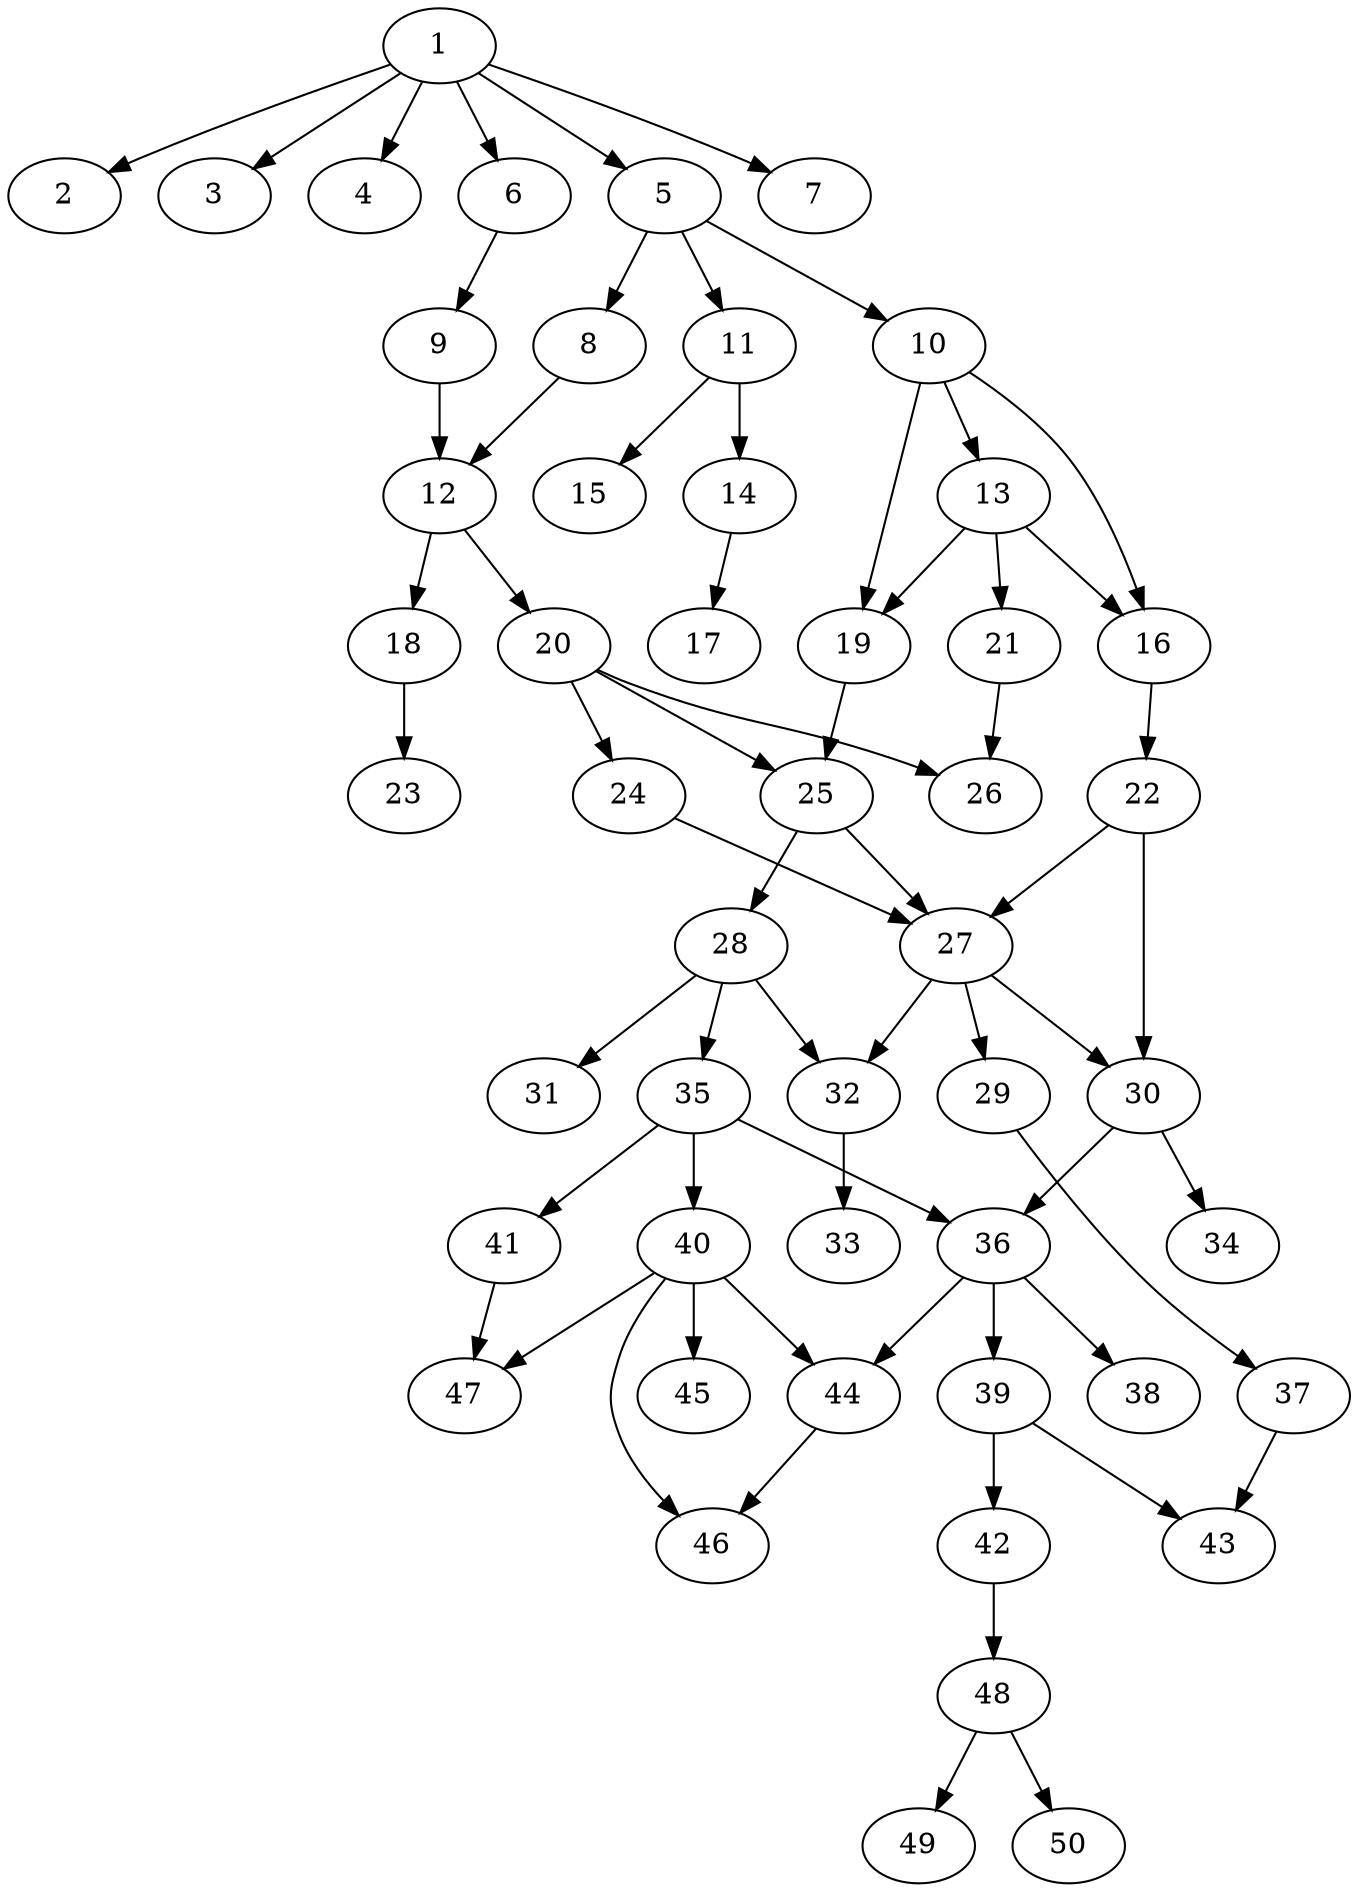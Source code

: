 // DAG automatically generated by daggen at Tue Jul 18 11:30:58 2017
// ./daggen --dot -n 50 --fat 0.2 --regular 0.2 --density 0.8 --jump 4 
digraph G {
  1 [size="68719476736", alpha="0.03"]
  1 -> 2 [size ="134217728"]
  1 -> 3 [size ="134217728"]
  1 -> 4 [size ="134217728"]
  1 -> 5 [size ="134217728"]
  1 -> 6 [size ="134217728"]
  1 -> 7 [size ="134217728"]
  2 [size="549755813888", alpha="0.16"]
  3 [size="648733310022", alpha="0.16"]
  4 [size="185975615384", alpha="0.15"]
  5 [size="231928233984", alpha="0.16"]
  5 -> 8 [size ="301989888"]
  5 -> 10 [size ="301989888"]
  5 -> 11 [size ="301989888"]
  6 [size="28991029248", alpha="0.03"]
  6 -> 9 [size ="75497472"]
  7 [size="134217728000", alpha="0.06"]
  8 [size="26300360926", alpha="0.19"]
  8 -> 12 [size ="411041792"]
  9 [size="422262651824", alpha="0.10"]
  9 -> 12 [size ="536870912"]
  10 [size="3755767700", alpha="0.16"]
  10 -> 13 [size ="75497472"]
  10 -> 16 [size ="75497472"]
  10 -> 19 [size ="75497472"]
  11 [size="641075126796", alpha="0.07"]
  11 -> 14 [size ="536870912"]
  11 -> 15 [size ="536870912"]
  12 [size="355812380664", alpha="0.05"]
  12 -> 18 [size ="536870912"]
  12 -> 20 [size ="536870912"]
  13 [size="1010332916818", alpha="0.00"]
  13 -> 16 [size ="679477248"]
  13 -> 19 [size ="679477248"]
  13 -> 21 [size ="679477248"]
  14 [size="271512508865", alpha="0.17"]
  14 -> 17 [size ="209715200"]
  15 [size="654460724988", alpha="0.06"]
  16 [size="7707032688", alpha="0.14"]
  16 -> 22 [size ="838860800"]
  17 [size="5410213852", alpha="0.12"]
  18 [size="1177328286", alpha="0.15"]
  18 -> 23 [size ="33554432"]
  19 [size="105171831135", alpha="0.19"]
  19 -> 25 [size ="75497472"]
  20 [size="3091677275", alpha="0.02"]
  20 -> 24 [size ="134217728"]
  20 -> 25 [size ="134217728"]
  20 -> 26 [size ="134217728"]
  21 [size="1584137733", alpha="0.12"]
  21 -> 26 [size ="75497472"]
  22 [size="8589934592", alpha="0.13"]
  22 -> 27 [size ="33554432"]
  22 -> 30 [size ="33554432"]
  23 [size="68719476736", alpha="0.04"]
  24 [size="212771911107", alpha="0.20"]
  24 -> 27 [size ="411041792"]
  25 [size="109611114275", alpha="0.12"]
  25 -> 27 [size ="301989888"]
  25 -> 28 [size ="301989888"]
  26 [size="368293445632", alpha="0.15"]
  27 [size="24563782130", alpha="0.02"]
  27 -> 29 [size ="679477248"]
  27 -> 30 [size ="679477248"]
  27 -> 32 [size ="679477248"]
  28 [size="549755813888", alpha="0.18"]
  28 -> 31 [size ="536870912"]
  28 -> 32 [size ="536870912"]
  28 -> 35 [size ="536870912"]
  29 [size="28991029248", alpha="0.03"]
  29 -> 37 [size ="75497472"]
  30 [size="368293445632", alpha="0.18"]
  30 -> 34 [size ="411041792"]
  30 -> 36 [size ="411041792"]
  31 [size="270023207474", alpha="0.20"]
  32 [size="323191419", alpha="0.11"]
  32 -> 33 [size ="33554432"]
  33 [size="2941297406", alpha="0.15"]
  34 [size="11014428342", alpha="0.07"]
  35 [size="13927481824", alpha="0.16"]
  35 -> 36 [size ="33554432"]
  35 -> 40 [size ="33554432"]
  35 -> 41 [size ="33554432"]
  36 [size="8589934592", alpha="0.04"]
  36 -> 38 [size ="33554432"]
  36 -> 39 [size ="33554432"]
  36 -> 44 [size ="33554432"]
  37 [size="8589934592", alpha="0.14"]
  37 -> 43 [size ="33554432"]
  38 [size="11962924672", alpha="0.10"]
  39 [size="1065226894821", alpha="0.19"]
  39 -> 42 [size ="838860800"]
  39 -> 43 [size ="838860800"]
  40 [size="18586476934", alpha="0.18"]
  40 -> 44 [size ="536870912"]
  40 -> 45 [size ="536870912"]
  40 -> 46 [size ="536870912"]
  40 -> 47 [size ="536870912"]
  41 [size="32026741098", alpha="0.10"]
  41 -> 47 [size ="33554432"]
  42 [size="1131386131", alpha="0.03"]
  42 -> 48 [size ="75497472"]
  43 [size="3893234252", alpha="0.08"]
  44 [size="8589934592", alpha="0.03"]
  44 -> 46 [size ="33554432"]
  45 [size="782757789696", alpha="0.17"]
  46 [size="8589934592", alpha="0.00"]
  47 [size="28991029248", alpha="0.19"]
  48 [size="104666657112", alpha="0.07"]
  48 -> 49 [size ="134217728"]
  48 -> 50 [size ="134217728"]
  49 [size="8589934592", alpha="0.04"]
  50 [size="368293445632", alpha="0.18"]
}

